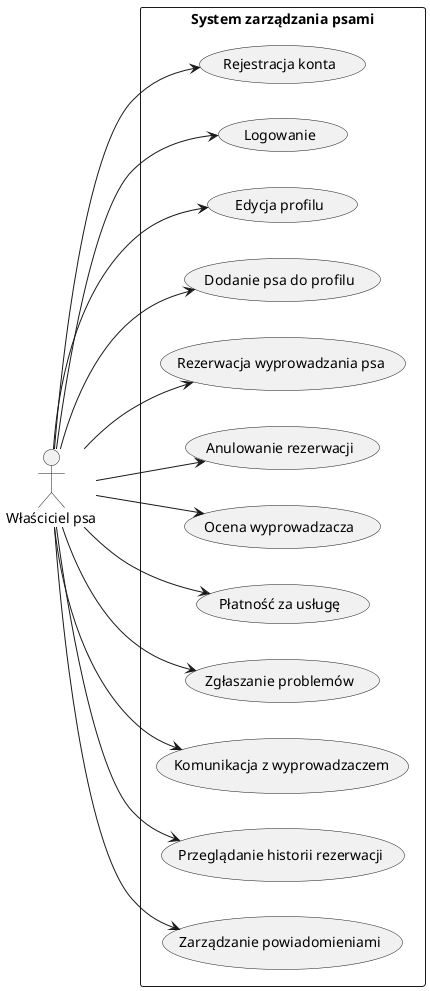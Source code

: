 @startuml

left to right direction
skinparam packageStyle rectangle

actor "Właściciel psa" as owner

package "System zarządzania psami" {
    usecase "Rejestracja konta" as UC1
    usecase "Logowanie" as UC2
    usecase "Edycja profilu" as UC3
    usecase "Dodanie psa do profilu" as UC4
    usecase "Rezerwacja wyprowadzania psa" as UC5
    usecase "Anulowanie rezerwacji" as UC6
    usecase "Ocena wyprowadzacza" as UC7
    usecase "Płatność za usługę" as UC8
    usecase "Zgłaszanie problemów" as UC9
    usecase "Komunikacja z wyprowadzaczem" as UC10
    usecase "Przeglądanie historii rezerwacji" as UC11
    usecase "Zarządzanie powiadomieniami" as UC12

    owner --> UC1
    owner --> UC2
    owner --> UC3
    owner --> UC4
    owner --> UC5
    owner --> UC6
    owner --> UC7
    owner --> UC8
    owner --> UC9
    owner --> UC10
    owner --> UC11
    owner --> UC12
}

@enduml